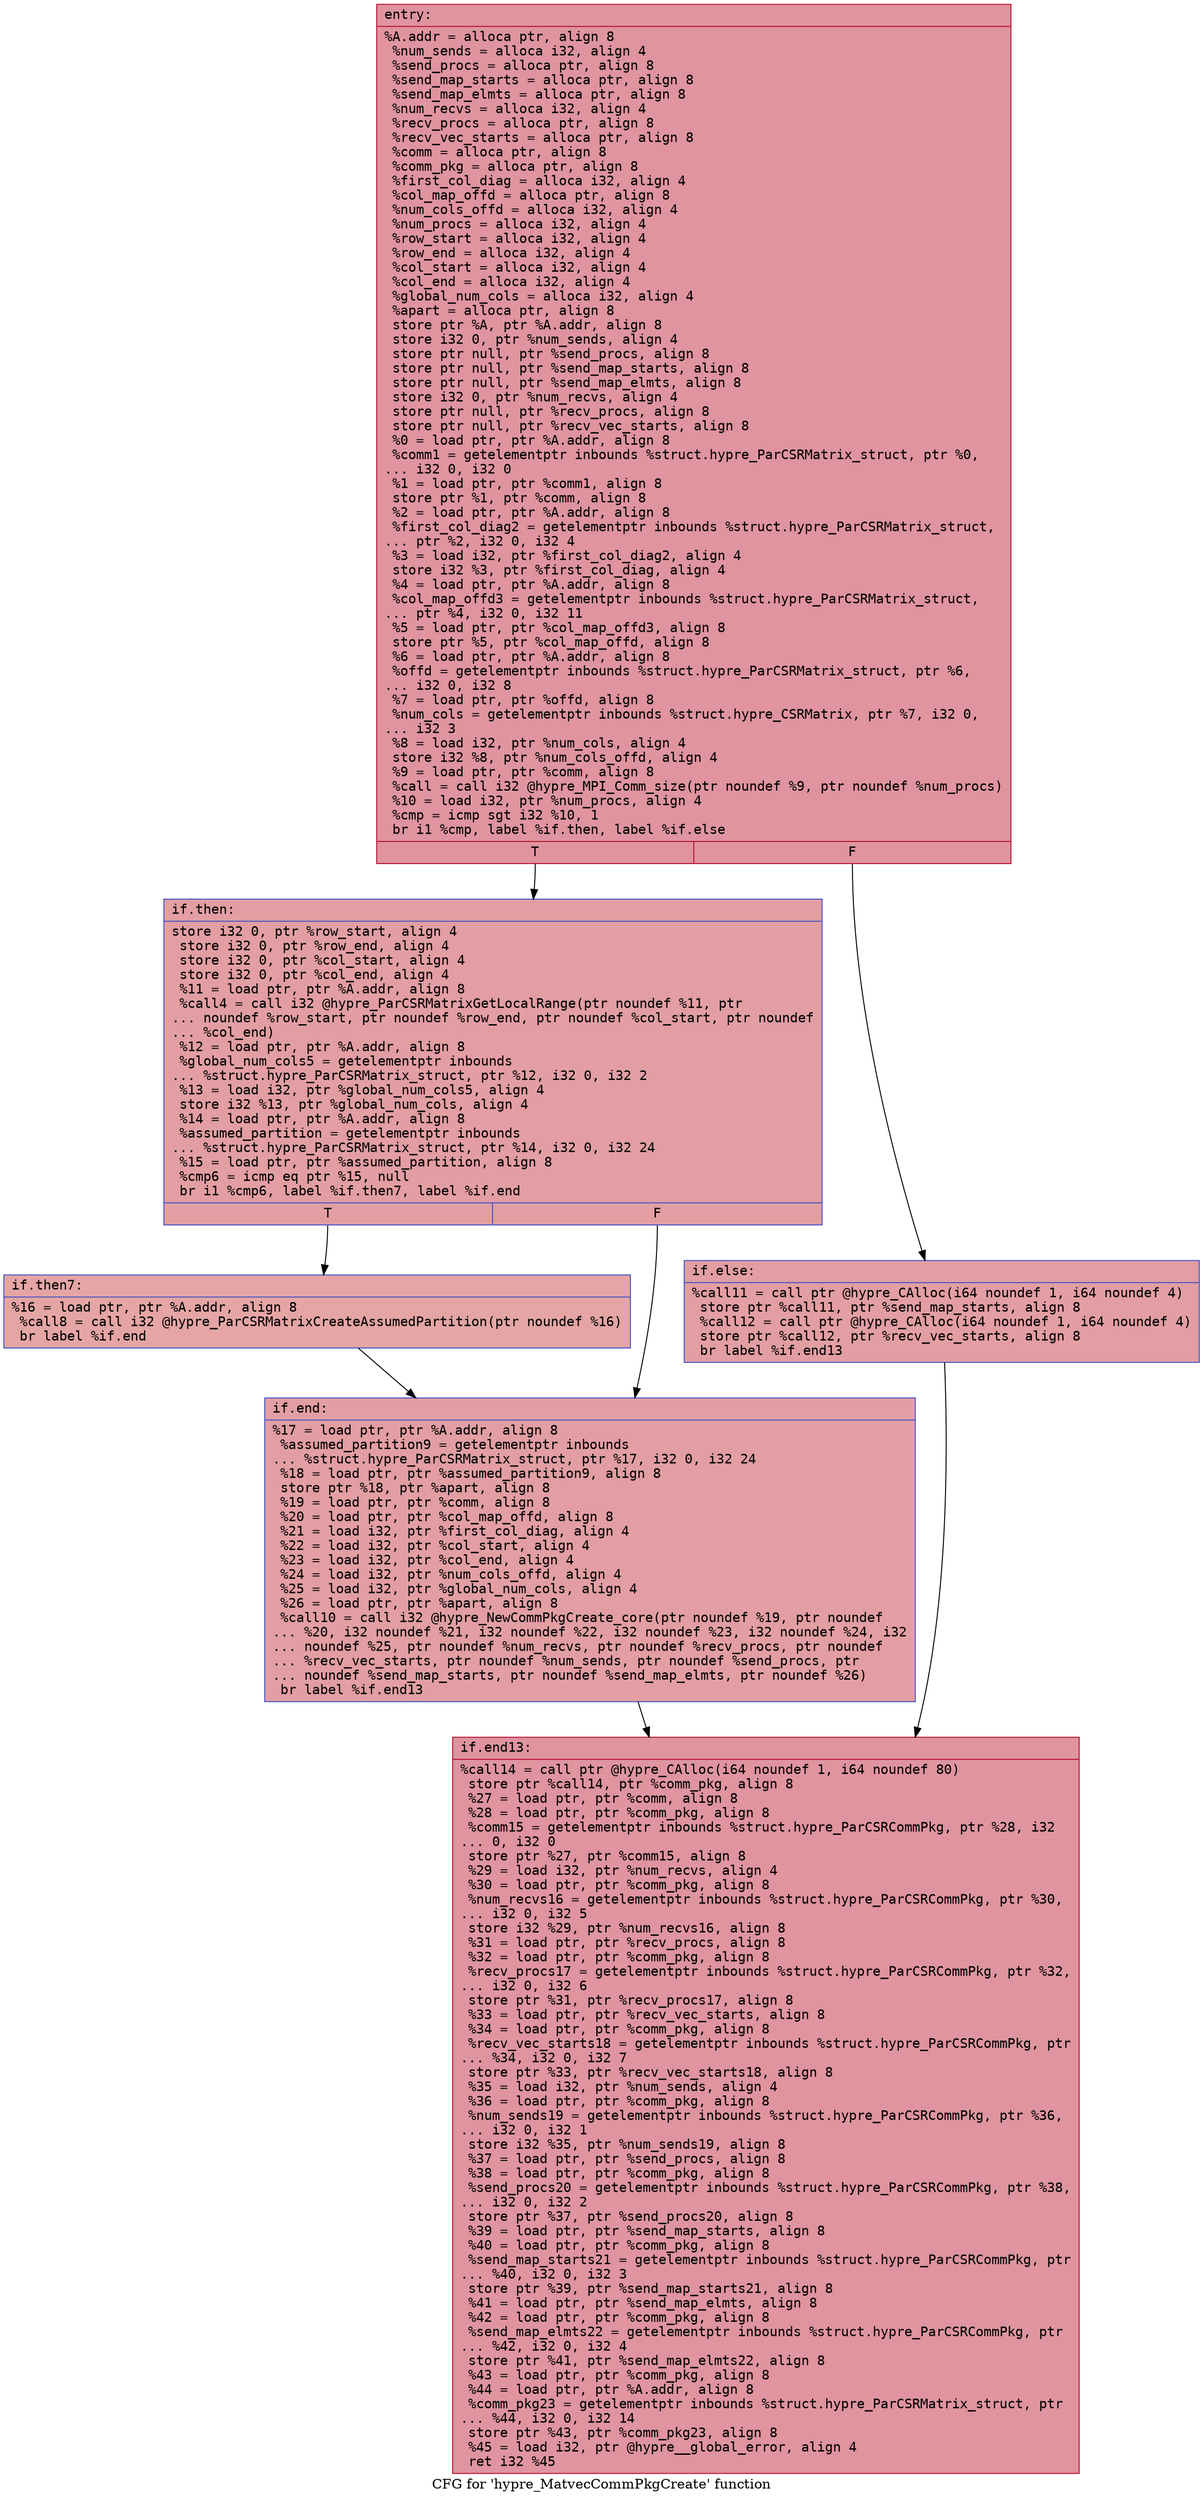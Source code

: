 digraph "CFG for 'hypre_MatvecCommPkgCreate' function" {
	label="CFG for 'hypre_MatvecCommPkgCreate' function";

	Node0x55660d434d00 [shape=record,color="#b70d28ff", style=filled, fillcolor="#b70d2870" fontname="Courier",label="{entry:\l|  %A.addr = alloca ptr, align 8\l  %num_sends = alloca i32, align 4\l  %send_procs = alloca ptr, align 8\l  %send_map_starts = alloca ptr, align 8\l  %send_map_elmts = alloca ptr, align 8\l  %num_recvs = alloca i32, align 4\l  %recv_procs = alloca ptr, align 8\l  %recv_vec_starts = alloca ptr, align 8\l  %comm = alloca ptr, align 8\l  %comm_pkg = alloca ptr, align 8\l  %first_col_diag = alloca i32, align 4\l  %col_map_offd = alloca ptr, align 8\l  %num_cols_offd = alloca i32, align 4\l  %num_procs = alloca i32, align 4\l  %row_start = alloca i32, align 4\l  %row_end = alloca i32, align 4\l  %col_start = alloca i32, align 4\l  %col_end = alloca i32, align 4\l  %global_num_cols = alloca i32, align 4\l  %apart = alloca ptr, align 8\l  store ptr %A, ptr %A.addr, align 8\l  store i32 0, ptr %num_sends, align 4\l  store ptr null, ptr %send_procs, align 8\l  store ptr null, ptr %send_map_starts, align 8\l  store ptr null, ptr %send_map_elmts, align 8\l  store i32 0, ptr %num_recvs, align 4\l  store ptr null, ptr %recv_procs, align 8\l  store ptr null, ptr %recv_vec_starts, align 8\l  %0 = load ptr, ptr %A.addr, align 8\l  %comm1 = getelementptr inbounds %struct.hypre_ParCSRMatrix_struct, ptr %0,\l... i32 0, i32 0\l  %1 = load ptr, ptr %comm1, align 8\l  store ptr %1, ptr %comm, align 8\l  %2 = load ptr, ptr %A.addr, align 8\l  %first_col_diag2 = getelementptr inbounds %struct.hypre_ParCSRMatrix_struct,\l... ptr %2, i32 0, i32 4\l  %3 = load i32, ptr %first_col_diag2, align 4\l  store i32 %3, ptr %first_col_diag, align 4\l  %4 = load ptr, ptr %A.addr, align 8\l  %col_map_offd3 = getelementptr inbounds %struct.hypre_ParCSRMatrix_struct,\l... ptr %4, i32 0, i32 11\l  %5 = load ptr, ptr %col_map_offd3, align 8\l  store ptr %5, ptr %col_map_offd, align 8\l  %6 = load ptr, ptr %A.addr, align 8\l  %offd = getelementptr inbounds %struct.hypre_ParCSRMatrix_struct, ptr %6,\l... i32 0, i32 8\l  %7 = load ptr, ptr %offd, align 8\l  %num_cols = getelementptr inbounds %struct.hypre_CSRMatrix, ptr %7, i32 0,\l... i32 3\l  %8 = load i32, ptr %num_cols, align 4\l  store i32 %8, ptr %num_cols_offd, align 4\l  %9 = load ptr, ptr %comm, align 8\l  %call = call i32 @hypre_MPI_Comm_size(ptr noundef %9, ptr noundef %num_procs)\l  %10 = load i32, ptr %num_procs, align 4\l  %cmp = icmp sgt i32 %10, 1\l  br i1 %cmp, label %if.then, label %if.else\l|{<s0>T|<s1>F}}"];
	Node0x55660d434d00:s0 -> Node0x55660d43b210[tooltip="entry -> if.then\nProbability 50.00%" ];
	Node0x55660d434d00:s1 -> Node0x55660d43b280[tooltip="entry -> if.else\nProbability 50.00%" ];
	Node0x55660d43b210 [shape=record,color="#3d50c3ff", style=filled, fillcolor="#be242e70" fontname="Courier",label="{if.then:\l|  store i32 0, ptr %row_start, align 4\l  store i32 0, ptr %row_end, align 4\l  store i32 0, ptr %col_start, align 4\l  store i32 0, ptr %col_end, align 4\l  %11 = load ptr, ptr %A.addr, align 8\l  %call4 = call i32 @hypre_ParCSRMatrixGetLocalRange(ptr noundef %11, ptr\l... noundef %row_start, ptr noundef %row_end, ptr noundef %col_start, ptr noundef\l... %col_end)\l  %12 = load ptr, ptr %A.addr, align 8\l  %global_num_cols5 = getelementptr inbounds\l... %struct.hypre_ParCSRMatrix_struct, ptr %12, i32 0, i32 2\l  %13 = load i32, ptr %global_num_cols5, align 4\l  store i32 %13, ptr %global_num_cols, align 4\l  %14 = load ptr, ptr %A.addr, align 8\l  %assumed_partition = getelementptr inbounds\l... %struct.hypre_ParCSRMatrix_struct, ptr %14, i32 0, i32 24\l  %15 = load ptr, ptr %assumed_partition, align 8\l  %cmp6 = icmp eq ptr %15, null\l  br i1 %cmp6, label %if.then7, label %if.end\l|{<s0>T|<s1>F}}"];
	Node0x55660d43b210:s0 -> Node0x55660d43be70[tooltip="if.then -> if.then7\nProbability 37.50%" ];
	Node0x55660d43b210:s1 -> Node0x55660d43bec0[tooltip="if.then -> if.end\nProbability 62.50%" ];
	Node0x55660d43be70 [shape=record,color="#3d50c3ff", style=filled, fillcolor="#c5333470" fontname="Courier",label="{if.then7:\l|  %16 = load ptr, ptr %A.addr, align 8\l  %call8 = call i32 @hypre_ParCSRMatrixCreateAssumedPartition(ptr noundef %16)\l  br label %if.end\l}"];
	Node0x55660d43be70 -> Node0x55660d43bec0[tooltip="if.then7 -> if.end\nProbability 100.00%" ];
	Node0x55660d43bec0 [shape=record,color="#3d50c3ff", style=filled, fillcolor="#be242e70" fontname="Courier",label="{if.end:\l|  %17 = load ptr, ptr %A.addr, align 8\l  %assumed_partition9 = getelementptr inbounds\l... %struct.hypre_ParCSRMatrix_struct, ptr %17, i32 0, i32 24\l  %18 = load ptr, ptr %assumed_partition9, align 8\l  store ptr %18, ptr %apart, align 8\l  %19 = load ptr, ptr %comm, align 8\l  %20 = load ptr, ptr %col_map_offd, align 8\l  %21 = load i32, ptr %first_col_diag, align 4\l  %22 = load i32, ptr %col_start, align 4\l  %23 = load i32, ptr %col_end, align 4\l  %24 = load i32, ptr %num_cols_offd, align 4\l  %25 = load i32, ptr %global_num_cols, align 4\l  %26 = load ptr, ptr %apart, align 8\l  %call10 = call i32 @hypre_NewCommPkgCreate_core(ptr noundef %19, ptr noundef\l... %20, i32 noundef %21, i32 noundef %22, i32 noundef %23, i32 noundef %24, i32\l... noundef %25, ptr noundef %num_recvs, ptr noundef %recv_procs, ptr noundef\l... %recv_vec_starts, ptr noundef %num_sends, ptr noundef %send_procs, ptr\l... noundef %send_map_starts, ptr noundef %send_map_elmts, ptr noundef %26)\l  br label %if.end13\l}"];
	Node0x55660d43bec0 -> Node0x55660d43cec0[tooltip="if.end -> if.end13\nProbability 100.00%" ];
	Node0x55660d43b280 [shape=record,color="#3d50c3ff", style=filled, fillcolor="#be242e70" fontname="Courier",label="{if.else:\l|  %call11 = call ptr @hypre_CAlloc(i64 noundef 1, i64 noundef 4)\l  store ptr %call11, ptr %send_map_starts, align 8\l  %call12 = call ptr @hypre_CAlloc(i64 noundef 1, i64 noundef 4)\l  store ptr %call12, ptr %recv_vec_starts, align 8\l  br label %if.end13\l}"];
	Node0x55660d43b280 -> Node0x55660d43cec0[tooltip="if.else -> if.end13\nProbability 100.00%" ];
	Node0x55660d43cec0 [shape=record,color="#b70d28ff", style=filled, fillcolor="#b70d2870" fontname="Courier",label="{if.end13:\l|  %call14 = call ptr @hypre_CAlloc(i64 noundef 1, i64 noundef 80)\l  store ptr %call14, ptr %comm_pkg, align 8\l  %27 = load ptr, ptr %comm, align 8\l  %28 = load ptr, ptr %comm_pkg, align 8\l  %comm15 = getelementptr inbounds %struct.hypre_ParCSRCommPkg, ptr %28, i32\l... 0, i32 0\l  store ptr %27, ptr %comm15, align 8\l  %29 = load i32, ptr %num_recvs, align 4\l  %30 = load ptr, ptr %comm_pkg, align 8\l  %num_recvs16 = getelementptr inbounds %struct.hypre_ParCSRCommPkg, ptr %30,\l... i32 0, i32 5\l  store i32 %29, ptr %num_recvs16, align 8\l  %31 = load ptr, ptr %recv_procs, align 8\l  %32 = load ptr, ptr %comm_pkg, align 8\l  %recv_procs17 = getelementptr inbounds %struct.hypre_ParCSRCommPkg, ptr %32,\l... i32 0, i32 6\l  store ptr %31, ptr %recv_procs17, align 8\l  %33 = load ptr, ptr %recv_vec_starts, align 8\l  %34 = load ptr, ptr %comm_pkg, align 8\l  %recv_vec_starts18 = getelementptr inbounds %struct.hypre_ParCSRCommPkg, ptr\l... %34, i32 0, i32 7\l  store ptr %33, ptr %recv_vec_starts18, align 8\l  %35 = load i32, ptr %num_sends, align 4\l  %36 = load ptr, ptr %comm_pkg, align 8\l  %num_sends19 = getelementptr inbounds %struct.hypre_ParCSRCommPkg, ptr %36,\l... i32 0, i32 1\l  store i32 %35, ptr %num_sends19, align 8\l  %37 = load ptr, ptr %send_procs, align 8\l  %38 = load ptr, ptr %comm_pkg, align 8\l  %send_procs20 = getelementptr inbounds %struct.hypre_ParCSRCommPkg, ptr %38,\l... i32 0, i32 2\l  store ptr %37, ptr %send_procs20, align 8\l  %39 = load ptr, ptr %send_map_starts, align 8\l  %40 = load ptr, ptr %comm_pkg, align 8\l  %send_map_starts21 = getelementptr inbounds %struct.hypre_ParCSRCommPkg, ptr\l... %40, i32 0, i32 3\l  store ptr %39, ptr %send_map_starts21, align 8\l  %41 = load ptr, ptr %send_map_elmts, align 8\l  %42 = load ptr, ptr %comm_pkg, align 8\l  %send_map_elmts22 = getelementptr inbounds %struct.hypre_ParCSRCommPkg, ptr\l... %42, i32 0, i32 4\l  store ptr %41, ptr %send_map_elmts22, align 8\l  %43 = load ptr, ptr %comm_pkg, align 8\l  %44 = load ptr, ptr %A.addr, align 8\l  %comm_pkg23 = getelementptr inbounds %struct.hypre_ParCSRMatrix_struct, ptr\l... %44, i32 0, i32 14\l  store ptr %43, ptr %comm_pkg23, align 8\l  %45 = load i32, ptr @hypre__global_error, align 4\l  ret i32 %45\l}"];
}

